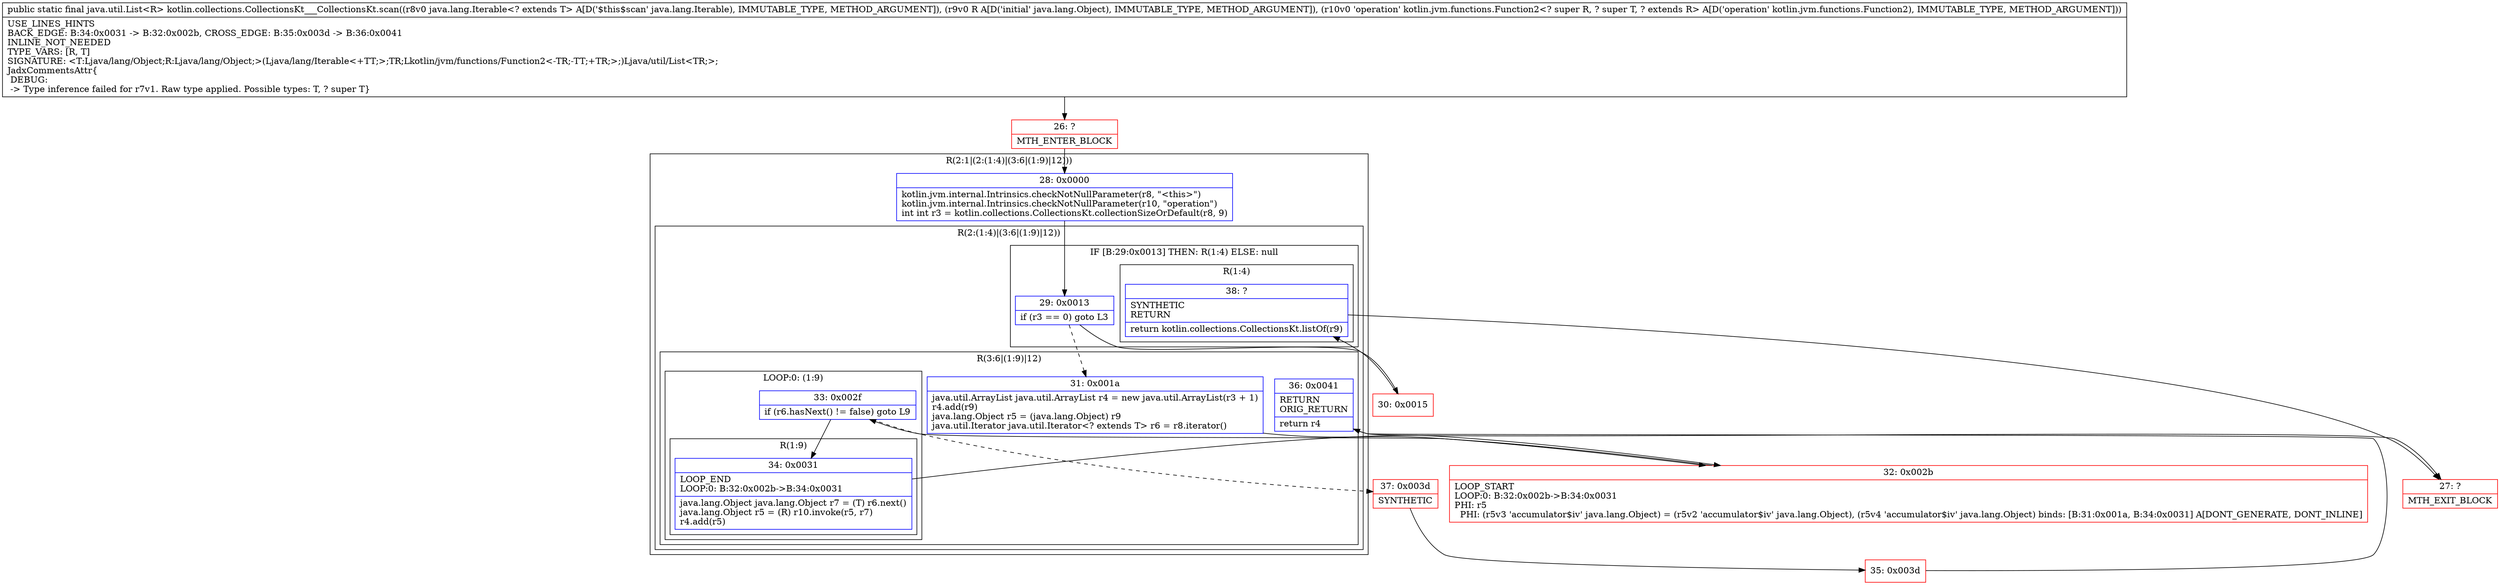 digraph "CFG forkotlin.collections.CollectionsKt___CollectionsKt.scan(Ljava\/lang\/Iterable;Ljava\/lang\/Object;Lkotlin\/jvm\/functions\/Function2;)Ljava\/util\/List;" {
subgraph cluster_Region_331288726 {
label = "R(2:1|(2:(1:4)|(3:6|(1:9)|12)))";
node [shape=record,color=blue];
Node_28 [shape=record,label="{28\:\ 0x0000|kotlin.jvm.internal.Intrinsics.checkNotNullParameter(r8, \"\<this\>\")\lkotlin.jvm.internal.Intrinsics.checkNotNullParameter(r10, \"operation\")\lint int r3 = kotlin.collections.CollectionsKt.collectionSizeOrDefault(r8, 9)\l}"];
subgraph cluster_Region_823976807 {
label = "R(2:(1:4)|(3:6|(1:9)|12))";
node [shape=record,color=blue];
subgraph cluster_IfRegion_1105266801 {
label = "IF [B:29:0x0013] THEN: R(1:4) ELSE: null";
node [shape=record,color=blue];
Node_29 [shape=record,label="{29\:\ 0x0013|if (r3 == 0) goto L3\l}"];
subgraph cluster_Region_1999551700 {
label = "R(1:4)";
node [shape=record,color=blue];
Node_38 [shape=record,label="{38\:\ ?|SYNTHETIC\lRETURN\l|return kotlin.collections.CollectionsKt.listOf(r9)\l}"];
}
}
subgraph cluster_Region_362845707 {
label = "R(3:6|(1:9)|12)";
node [shape=record,color=blue];
Node_31 [shape=record,label="{31\:\ 0x001a|java.util.ArrayList java.util.ArrayList r4 = new java.util.ArrayList(r3 + 1)\lr4.add(r9)\ljava.lang.Object r5 = (java.lang.Object) r9\ljava.util.Iterator java.util.Iterator\<? extends T\> r6 = r8.iterator()\l}"];
subgraph cluster_LoopRegion_888462776 {
label = "LOOP:0: (1:9)";
node [shape=record,color=blue];
Node_33 [shape=record,label="{33\:\ 0x002f|if (r6.hasNext() != false) goto L9\l}"];
subgraph cluster_Region_1604603258 {
label = "R(1:9)";
node [shape=record,color=blue];
Node_34 [shape=record,label="{34\:\ 0x0031|LOOP_END\lLOOP:0: B:32:0x002b\-\>B:34:0x0031\l|java.lang.Object java.lang.Object r7 = (T) r6.next()\ljava.lang.Object r5 = (R) r10.invoke(r5, r7)\lr4.add(r5)\l}"];
}
}
Node_36 [shape=record,label="{36\:\ 0x0041|RETURN\lORIG_RETURN\l|return r4\l}"];
}
}
}
Node_26 [shape=record,color=red,label="{26\:\ ?|MTH_ENTER_BLOCK\l}"];
Node_30 [shape=record,color=red,label="{30\:\ 0x0015}"];
Node_27 [shape=record,color=red,label="{27\:\ ?|MTH_EXIT_BLOCK\l}"];
Node_32 [shape=record,color=red,label="{32\:\ 0x002b|LOOP_START\lLOOP:0: B:32:0x002b\-\>B:34:0x0031\lPHI: r5 \l  PHI: (r5v3 'accumulator$iv' java.lang.Object) = (r5v2 'accumulator$iv' java.lang.Object), (r5v4 'accumulator$iv' java.lang.Object) binds: [B:31:0x001a, B:34:0x0031] A[DONT_GENERATE, DONT_INLINE]\l}"];
Node_37 [shape=record,color=red,label="{37\:\ 0x003d|SYNTHETIC\l}"];
Node_35 [shape=record,color=red,label="{35\:\ 0x003d}"];
MethodNode[shape=record,label="{public static final java.util.List\<R\> kotlin.collections.CollectionsKt___CollectionsKt.scan((r8v0 java.lang.Iterable\<? extends T\> A[D('$this$scan' java.lang.Iterable), IMMUTABLE_TYPE, METHOD_ARGUMENT]), (r9v0 R A[D('initial' java.lang.Object), IMMUTABLE_TYPE, METHOD_ARGUMENT]), (r10v0 'operation' kotlin.jvm.functions.Function2\<? super R, ? super T, ? extends R\> A[D('operation' kotlin.jvm.functions.Function2), IMMUTABLE_TYPE, METHOD_ARGUMENT]))  | USE_LINES_HINTS\lBACK_EDGE: B:34:0x0031 \-\> B:32:0x002b, CROSS_EDGE: B:35:0x003d \-\> B:36:0x0041\lINLINE_NOT_NEEDED\lTYPE_VARS: [R, T]\lSIGNATURE: \<T:Ljava\/lang\/Object;R:Ljava\/lang\/Object;\>(Ljava\/lang\/Iterable\<+TT;\>;TR;Lkotlin\/jvm\/functions\/Function2\<\-TR;\-TT;+TR;\>;)Ljava\/util\/List\<TR;\>;\lJadxCommentsAttr\{\l DEBUG: \l \-\> Type inference failed for r7v1. Raw type applied. Possible types: T, ? super T\}\l}"];
MethodNode -> Node_26;Node_28 -> Node_29;
Node_29 -> Node_30;
Node_29 -> Node_31[style=dashed];
Node_38 -> Node_27;
Node_31 -> Node_32;
Node_33 -> Node_34;
Node_33 -> Node_37[style=dashed];
Node_34 -> Node_32;
Node_36 -> Node_27;
Node_26 -> Node_28;
Node_30 -> Node_38;
Node_32 -> Node_33;
Node_37 -> Node_35;
Node_35 -> Node_36;
}

